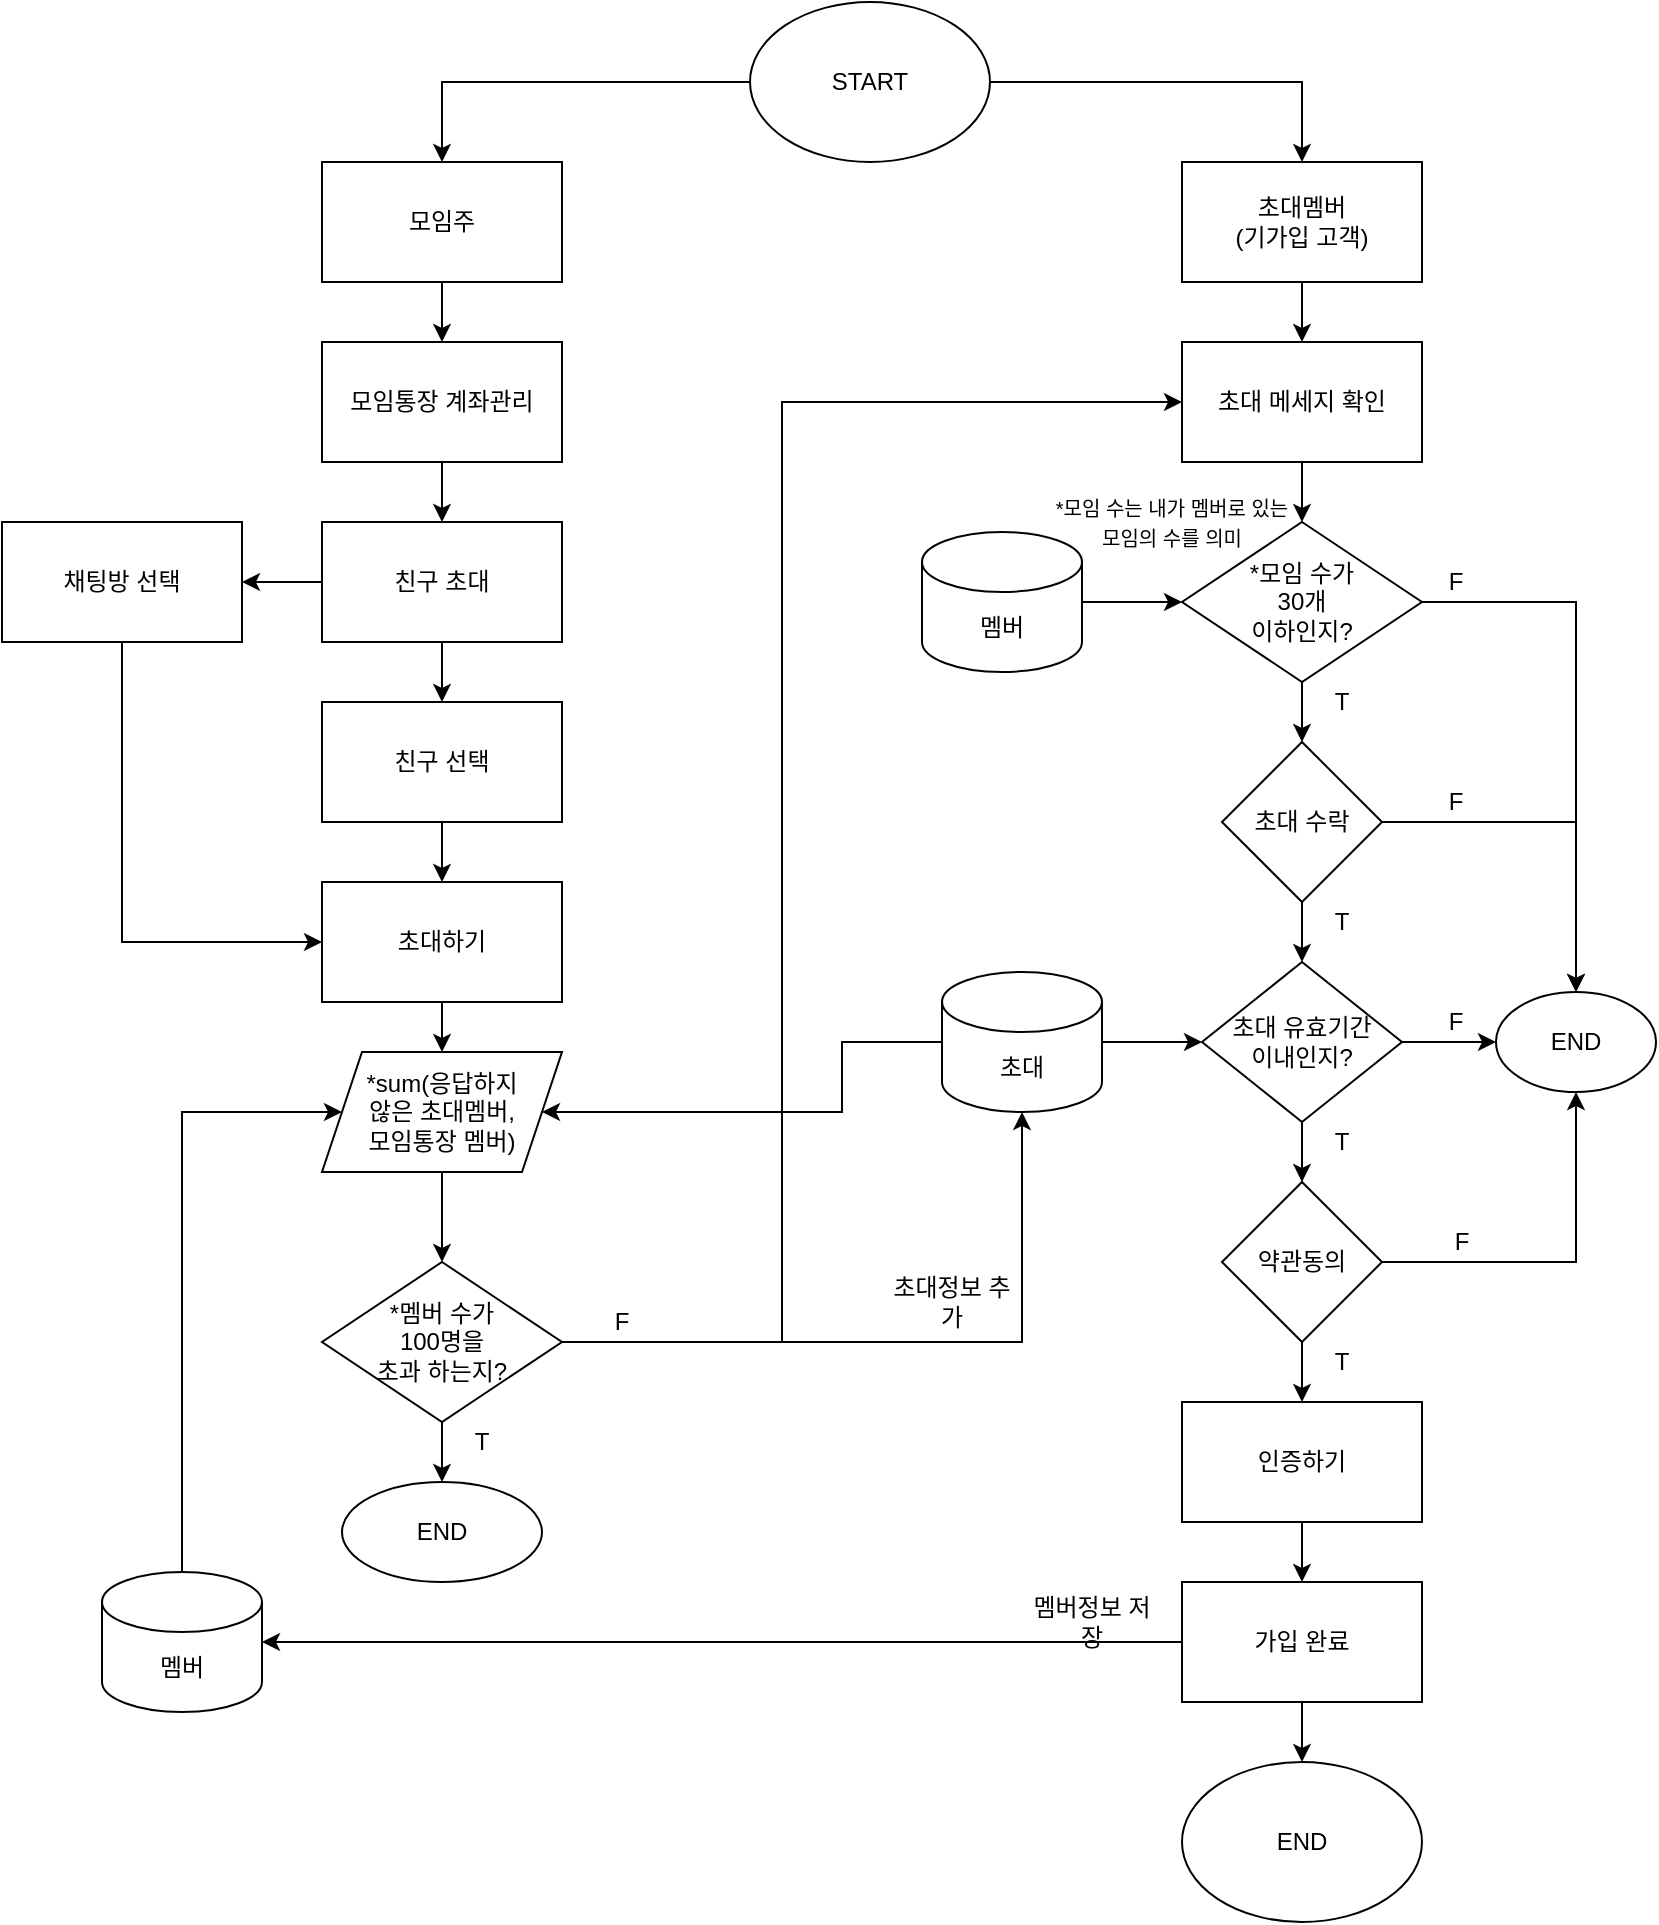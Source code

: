 <mxfile version="14.2.9" type="github">
  <diagram id="C5RBs43oDa-KdzZeNtuy" name="Page-1">
    <mxGraphModel dx="830" dy="549" grid="1" gridSize="10" guides="1" tooltips="1" connect="1" arrows="1" fold="1" page="1" pageScale="1" pageWidth="827" pageHeight="1169" math="0" shadow="0">
      <root>
        <mxCell id="WIyWlLk6GJQsqaUBKTNV-0" />
        <mxCell id="WIyWlLk6GJQsqaUBKTNV-1" parent="WIyWlLk6GJQsqaUBKTNV-0" />
        <mxCell id="hDotApyRSMBB-NTmGald-0" value="START" style="ellipse;whiteSpace=wrap;html=1;" vertex="1" parent="WIyWlLk6GJQsqaUBKTNV-1">
          <mxGeometry x="374" y="30" width="120" height="80" as="geometry" />
        </mxCell>
        <mxCell id="hDotApyRSMBB-NTmGald-7" value="" style="edgeStyle=orthogonalEdgeStyle;rounded=0;orthogonalLoop=1;jettySize=auto;html=1;" edge="1" parent="WIyWlLk6GJQsqaUBKTNV-1" source="hDotApyRSMBB-NTmGald-1" target="hDotApyRSMBB-NTmGald-5">
          <mxGeometry relative="1" as="geometry" />
        </mxCell>
        <mxCell id="hDotApyRSMBB-NTmGald-1" value="모임주" style="rounded=0;whiteSpace=wrap;html=1;" vertex="1" parent="WIyWlLk6GJQsqaUBKTNV-1">
          <mxGeometry x="160" y="110" width="120" height="60" as="geometry" />
        </mxCell>
        <mxCell id="hDotApyRSMBB-NTmGald-20" value="" style="edgeStyle=orthogonalEdgeStyle;rounded=0;orthogonalLoop=1;jettySize=auto;html=1;" edge="1" parent="WIyWlLk6GJQsqaUBKTNV-1" source="hDotApyRSMBB-NTmGald-2">
          <mxGeometry relative="1" as="geometry">
            <mxPoint x="650" y="200" as="targetPoint" />
          </mxGeometry>
        </mxCell>
        <mxCell id="hDotApyRSMBB-NTmGald-2" value="초대멤버&lt;br&gt;(기가입 고객)" style="rounded=0;whiteSpace=wrap;html=1;" vertex="1" parent="WIyWlLk6GJQsqaUBKTNV-1">
          <mxGeometry x="590" y="110" width="120" height="60" as="geometry" />
        </mxCell>
        <mxCell id="hDotApyRSMBB-NTmGald-3" value="" style="endArrow=classic;html=1;exitX=0;exitY=0.5;exitDx=0;exitDy=0;entryX=0.5;entryY=0;entryDx=0;entryDy=0;rounded=0;" edge="1" parent="WIyWlLk6GJQsqaUBKTNV-1" source="hDotApyRSMBB-NTmGald-0" target="hDotApyRSMBB-NTmGald-1">
          <mxGeometry width="50" height="50" relative="1" as="geometry">
            <mxPoint x="400" y="340" as="sourcePoint" />
            <mxPoint x="450" y="290" as="targetPoint" />
            <Array as="points">
              <mxPoint x="220" y="70" />
            </Array>
          </mxGeometry>
        </mxCell>
        <mxCell id="hDotApyRSMBB-NTmGald-4" value="" style="endArrow=classic;html=1;exitX=1;exitY=0.5;exitDx=0;exitDy=0;entryX=0.5;entryY=0;entryDx=0;entryDy=0;rounded=0;" edge="1" parent="WIyWlLk6GJQsqaUBKTNV-1" source="hDotApyRSMBB-NTmGald-0" target="hDotApyRSMBB-NTmGald-2">
          <mxGeometry width="50" height="50" relative="1" as="geometry">
            <mxPoint x="400" y="340" as="sourcePoint" />
            <mxPoint x="450" y="290" as="targetPoint" />
            <Array as="points">
              <mxPoint x="650" y="70" />
            </Array>
          </mxGeometry>
        </mxCell>
        <mxCell id="hDotApyRSMBB-NTmGald-10" value="" style="edgeStyle=orthogonalEdgeStyle;rounded=0;orthogonalLoop=1;jettySize=auto;html=1;" edge="1" parent="WIyWlLk6GJQsqaUBKTNV-1" source="hDotApyRSMBB-NTmGald-5" target="hDotApyRSMBB-NTmGald-8">
          <mxGeometry relative="1" as="geometry" />
        </mxCell>
        <mxCell id="hDotApyRSMBB-NTmGald-5" value="모임통장 계좌관리" style="rounded=0;whiteSpace=wrap;html=1;" vertex="1" parent="WIyWlLk6GJQsqaUBKTNV-1">
          <mxGeometry x="160" y="200" width="120" height="60" as="geometry" />
        </mxCell>
        <mxCell id="hDotApyRSMBB-NTmGald-12" value="" style="edgeStyle=orthogonalEdgeStyle;rounded=0;orthogonalLoop=1;jettySize=auto;html=1;" edge="1" parent="WIyWlLk6GJQsqaUBKTNV-1" source="hDotApyRSMBB-NTmGald-8" target="hDotApyRSMBB-NTmGald-11">
          <mxGeometry relative="1" as="geometry" />
        </mxCell>
        <mxCell id="hDotApyRSMBB-NTmGald-14" value="" style="edgeStyle=orthogonalEdgeStyle;rounded=0;orthogonalLoop=1;jettySize=auto;html=1;" edge="1" parent="WIyWlLk6GJQsqaUBKTNV-1" source="hDotApyRSMBB-NTmGald-8" target="hDotApyRSMBB-NTmGald-13">
          <mxGeometry relative="1" as="geometry" />
        </mxCell>
        <mxCell id="hDotApyRSMBB-NTmGald-8" value="친구 초대" style="rounded=0;whiteSpace=wrap;html=1;" vertex="1" parent="WIyWlLk6GJQsqaUBKTNV-1">
          <mxGeometry x="160" y="290" width="120" height="60" as="geometry" />
        </mxCell>
        <mxCell id="hDotApyRSMBB-NTmGald-16" value="" style="edgeStyle=orthogonalEdgeStyle;rounded=0;orthogonalLoop=1;jettySize=auto;html=1;" edge="1" parent="WIyWlLk6GJQsqaUBKTNV-1" source="hDotApyRSMBB-NTmGald-11" target="hDotApyRSMBB-NTmGald-15">
          <mxGeometry relative="1" as="geometry" />
        </mxCell>
        <mxCell id="hDotApyRSMBB-NTmGald-11" value="친구 선택" style="whiteSpace=wrap;html=1;rounded=0;" vertex="1" parent="WIyWlLk6GJQsqaUBKTNV-1">
          <mxGeometry x="160" y="380" width="120" height="60" as="geometry" />
        </mxCell>
        <mxCell id="hDotApyRSMBB-NTmGald-13" value="채팅방 선택" style="whiteSpace=wrap;html=1;rounded=0;" vertex="1" parent="WIyWlLk6GJQsqaUBKTNV-1">
          <mxGeometry y="290" width="120" height="60" as="geometry" />
        </mxCell>
        <mxCell id="hDotApyRSMBB-NTmGald-19" value="" style="edgeStyle=orthogonalEdgeStyle;rounded=0;orthogonalLoop=1;jettySize=auto;html=1;entryX=0;entryY=0.5;entryDx=0;entryDy=0;exitX=1;exitY=0.5;exitDx=0;exitDy=0;" edge="1" parent="WIyWlLk6GJQsqaUBKTNV-1" source="hDotApyRSMBB-NTmGald-46" target="hDotApyRSMBB-NTmGald-42">
          <mxGeometry relative="1" as="geometry">
            <mxPoint x="590" y="240" as="targetPoint" />
            <Array as="points">
              <mxPoint x="390" y="700" />
              <mxPoint x="390" y="230" />
            </Array>
          </mxGeometry>
        </mxCell>
        <mxCell id="hDotApyRSMBB-NTmGald-77" value="" style="edgeStyle=orthogonalEdgeStyle;rounded=0;orthogonalLoop=1;jettySize=auto;html=1;" edge="1" parent="WIyWlLk6GJQsqaUBKTNV-1" source="hDotApyRSMBB-NTmGald-15" target="hDotApyRSMBB-NTmGald-76">
          <mxGeometry relative="1" as="geometry" />
        </mxCell>
        <mxCell id="hDotApyRSMBB-NTmGald-15" value="초대하기" style="whiteSpace=wrap;html=1;rounded=0;" vertex="1" parent="WIyWlLk6GJQsqaUBKTNV-1">
          <mxGeometry x="160" y="470" width="120" height="60" as="geometry" />
        </mxCell>
        <mxCell id="hDotApyRSMBB-NTmGald-17" value="" style="endArrow=classic;html=1;exitX=0.5;exitY=1;exitDx=0;exitDy=0;entryX=0;entryY=0.5;entryDx=0;entryDy=0;rounded=0;" edge="1" parent="WIyWlLk6GJQsqaUBKTNV-1" source="hDotApyRSMBB-NTmGald-13" target="hDotApyRSMBB-NTmGald-15">
          <mxGeometry width="50" height="50" relative="1" as="geometry">
            <mxPoint x="420" y="420" as="sourcePoint" />
            <mxPoint x="470" y="370" as="targetPoint" />
            <Array as="points">
              <mxPoint x="60" y="500" />
            </Array>
          </mxGeometry>
        </mxCell>
        <mxCell id="hDotApyRSMBB-NTmGald-25" value="" style="edgeStyle=orthogonalEdgeStyle;rounded=0;orthogonalLoop=1;jettySize=auto;html=1;" edge="1" parent="WIyWlLk6GJQsqaUBKTNV-1" source="hDotApyRSMBB-NTmGald-23" target="hDotApyRSMBB-NTmGald-24">
          <mxGeometry relative="1" as="geometry" />
        </mxCell>
        <mxCell id="hDotApyRSMBB-NTmGald-27" value="" style="edgeStyle=orthogonalEdgeStyle;rounded=0;orthogonalLoop=1;jettySize=auto;html=1;entryX=0.5;entryY=0;entryDx=0;entryDy=0;" edge="1" parent="WIyWlLk6GJQsqaUBKTNV-1" source="hDotApyRSMBB-NTmGald-23" target="hDotApyRSMBB-NTmGald-26">
          <mxGeometry relative="1" as="geometry">
            <Array as="points">
              <mxPoint x="787" y="440" />
            </Array>
          </mxGeometry>
        </mxCell>
        <mxCell id="hDotApyRSMBB-NTmGald-23" value="초대 수락" style="rhombus;whiteSpace=wrap;html=1;" vertex="1" parent="WIyWlLk6GJQsqaUBKTNV-1">
          <mxGeometry x="610" y="400" width="80" height="80" as="geometry" />
        </mxCell>
        <mxCell id="hDotApyRSMBB-NTmGald-30" value="" style="edgeStyle=orthogonalEdgeStyle;rounded=0;orthogonalLoop=1;jettySize=auto;html=1;entryX=0;entryY=0.5;entryDx=0;entryDy=0;" edge="1" parent="WIyWlLk6GJQsqaUBKTNV-1" source="hDotApyRSMBB-NTmGald-24" target="hDotApyRSMBB-NTmGald-26">
          <mxGeometry relative="1" as="geometry">
            <Array as="points">
              <mxPoint x="740" y="550" />
              <mxPoint x="740" y="550" />
            </Array>
          </mxGeometry>
        </mxCell>
        <mxCell id="hDotApyRSMBB-NTmGald-33" value="" style="edgeStyle=orthogonalEdgeStyle;rounded=0;orthogonalLoop=1;jettySize=auto;html=1;" edge="1" parent="WIyWlLk6GJQsqaUBKTNV-1" source="hDotApyRSMBB-NTmGald-24">
          <mxGeometry relative="1" as="geometry">
            <mxPoint x="650" y="620" as="targetPoint" />
          </mxGeometry>
        </mxCell>
        <mxCell id="hDotApyRSMBB-NTmGald-24" value="초대&amp;nbsp;유효기간&lt;br&gt;이내인지?" style="rhombus;whiteSpace=wrap;html=1;" vertex="1" parent="WIyWlLk6GJQsqaUBKTNV-1">
          <mxGeometry x="600" y="510" width="100" height="80" as="geometry" />
        </mxCell>
        <mxCell id="hDotApyRSMBB-NTmGald-26" value="END" style="ellipse;whiteSpace=wrap;html=1;" vertex="1" parent="WIyWlLk6GJQsqaUBKTNV-1">
          <mxGeometry x="747" y="525" width="80" height="50" as="geometry" />
        </mxCell>
        <mxCell id="hDotApyRSMBB-NTmGald-28" value="F" style="text;html=1;strokeColor=none;fillColor=none;align=center;verticalAlign=middle;whiteSpace=wrap;rounded=0;" vertex="1" parent="WIyWlLk6GJQsqaUBKTNV-1">
          <mxGeometry x="707" y="420" width="40" height="20" as="geometry" />
        </mxCell>
        <mxCell id="hDotApyRSMBB-NTmGald-29" value="T" style="text;html=1;strokeColor=none;fillColor=none;align=center;verticalAlign=middle;whiteSpace=wrap;rounded=0;" vertex="1" parent="WIyWlLk6GJQsqaUBKTNV-1">
          <mxGeometry x="650" y="480" width="40" height="20" as="geometry" />
        </mxCell>
        <mxCell id="hDotApyRSMBB-NTmGald-31" value="F" style="text;html=1;strokeColor=none;fillColor=none;align=center;verticalAlign=middle;whiteSpace=wrap;rounded=0;" vertex="1" parent="WIyWlLk6GJQsqaUBKTNV-1">
          <mxGeometry x="707" y="530" width="40" height="20" as="geometry" />
        </mxCell>
        <mxCell id="hDotApyRSMBB-NTmGald-39" value="" style="edgeStyle=orthogonalEdgeStyle;rounded=0;orthogonalLoop=1;jettySize=auto;html=1;" edge="1" parent="WIyWlLk6GJQsqaUBKTNV-1" source="hDotApyRSMBB-NTmGald-34" target="hDotApyRSMBB-NTmGald-38">
          <mxGeometry relative="1" as="geometry" />
        </mxCell>
        <mxCell id="hDotApyRSMBB-NTmGald-34" value="약관동의" style="rhombus;whiteSpace=wrap;html=1;" vertex="1" parent="WIyWlLk6GJQsqaUBKTNV-1">
          <mxGeometry x="610" y="620" width="80" height="80" as="geometry" />
        </mxCell>
        <mxCell id="hDotApyRSMBB-NTmGald-36" value="" style="endArrow=classic;html=1;exitX=1;exitY=0.5;exitDx=0;exitDy=0;entryX=0.5;entryY=1;entryDx=0;entryDy=0;rounded=0;" edge="1" parent="WIyWlLk6GJQsqaUBKTNV-1" source="hDotApyRSMBB-NTmGald-34" target="hDotApyRSMBB-NTmGald-26">
          <mxGeometry width="50" height="50" relative="1" as="geometry">
            <mxPoint x="460" y="660" as="sourcePoint" />
            <mxPoint x="510" y="610" as="targetPoint" />
            <Array as="points">
              <mxPoint x="787" y="660" />
            </Array>
          </mxGeometry>
        </mxCell>
        <mxCell id="hDotApyRSMBB-NTmGald-37" value="T" style="text;html=1;strokeColor=none;fillColor=none;align=center;verticalAlign=middle;whiteSpace=wrap;rounded=0;" vertex="1" parent="WIyWlLk6GJQsqaUBKTNV-1">
          <mxGeometry x="650" y="590" width="40" height="20" as="geometry" />
        </mxCell>
        <mxCell id="hDotApyRSMBB-NTmGald-41" value="" style="edgeStyle=orthogonalEdgeStyle;rounded=0;orthogonalLoop=1;jettySize=auto;html=1;" edge="1" parent="WIyWlLk6GJQsqaUBKTNV-1" source="hDotApyRSMBB-NTmGald-38" target="hDotApyRSMBB-NTmGald-40">
          <mxGeometry relative="1" as="geometry" />
        </mxCell>
        <mxCell id="hDotApyRSMBB-NTmGald-38" value="인증하기" style="whiteSpace=wrap;html=1;" vertex="1" parent="WIyWlLk6GJQsqaUBKTNV-1">
          <mxGeometry x="590" y="730" width="120" height="60" as="geometry" />
        </mxCell>
        <mxCell id="hDotApyRSMBB-NTmGald-60" value="" style="edgeStyle=orthogonalEdgeStyle;rounded=0;orthogonalLoop=1;jettySize=auto;html=1;" edge="1" parent="WIyWlLk6GJQsqaUBKTNV-1" source="hDotApyRSMBB-NTmGald-40" target="hDotApyRSMBB-NTmGald-59">
          <mxGeometry relative="1" as="geometry" />
        </mxCell>
        <mxCell id="hDotApyRSMBB-NTmGald-68" value="" style="edgeStyle=orthogonalEdgeStyle;rounded=0;orthogonalLoop=1;jettySize=auto;html=1;entryX=1;entryY=0.5;entryDx=0;entryDy=0;entryPerimeter=0;" edge="1" parent="WIyWlLk6GJQsqaUBKTNV-1" source="hDotApyRSMBB-NTmGald-40" target="hDotApyRSMBB-NTmGald-72">
          <mxGeometry relative="1" as="geometry">
            <mxPoint x="480" y="850" as="targetPoint" />
          </mxGeometry>
        </mxCell>
        <mxCell id="hDotApyRSMBB-NTmGald-40" value="가입 완료" style="whiteSpace=wrap;html=1;" vertex="1" parent="WIyWlLk6GJQsqaUBKTNV-1">
          <mxGeometry x="590" y="820" width="120" height="60" as="geometry" />
        </mxCell>
        <mxCell id="hDotApyRSMBB-NTmGald-53" value="" style="edgeStyle=orthogonalEdgeStyle;rounded=0;orthogonalLoop=1;jettySize=auto;html=1;" edge="1" parent="WIyWlLk6GJQsqaUBKTNV-1" source="hDotApyRSMBB-NTmGald-42" target="hDotApyRSMBB-NTmGald-52">
          <mxGeometry relative="1" as="geometry" />
        </mxCell>
        <mxCell id="hDotApyRSMBB-NTmGald-42" value="초대 메세지 확인" style="rounded=0;whiteSpace=wrap;html=1;" vertex="1" parent="WIyWlLk6GJQsqaUBKTNV-1">
          <mxGeometry x="590" y="200" width="120" height="60" as="geometry" />
        </mxCell>
        <mxCell id="hDotApyRSMBB-NTmGald-44" value="T" style="text;html=1;strokeColor=none;fillColor=none;align=center;verticalAlign=middle;whiteSpace=wrap;rounded=0;" vertex="1" parent="WIyWlLk6GJQsqaUBKTNV-1">
          <mxGeometry x="650" y="700" width="40" height="20" as="geometry" />
        </mxCell>
        <mxCell id="hDotApyRSMBB-NTmGald-45" value="F" style="text;html=1;strokeColor=none;fillColor=none;align=center;verticalAlign=middle;whiteSpace=wrap;rounded=0;" vertex="1" parent="WIyWlLk6GJQsqaUBKTNV-1">
          <mxGeometry x="710" y="640" width="40" height="20" as="geometry" />
        </mxCell>
        <mxCell id="hDotApyRSMBB-NTmGald-49" value="" style="edgeStyle=orthogonalEdgeStyle;rounded=0;orthogonalLoop=1;jettySize=auto;html=1;" edge="1" parent="WIyWlLk6GJQsqaUBKTNV-1" source="hDotApyRSMBB-NTmGald-46" target="hDotApyRSMBB-NTmGald-48">
          <mxGeometry relative="1" as="geometry" />
        </mxCell>
        <mxCell id="hDotApyRSMBB-NTmGald-46" value="*멤버 수가&lt;br&gt;100명을&lt;br&gt;초과 하는지?" style="rhombus;whiteSpace=wrap;html=1;rounded=0;" vertex="1" parent="WIyWlLk6GJQsqaUBKTNV-1">
          <mxGeometry x="160" y="660" width="120" height="80" as="geometry" />
        </mxCell>
        <mxCell id="hDotApyRSMBB-NTmGald-48" value="END" style="ellipse;whiteSpace=wrap;html=1;rounded=0;" vertex="1" parent="WIyWlLk6GJQsqaUBKTNV-1">
          <mxGeometry x="170" y="770" width="100" height="50" as="geometry" />
        </mxCell>
        <mxCell id="hDotApyRSMBB-NTmGald-50" value="F" style="text;html=1;strokeColor=none;fillColor=none;align=center;verticalAlign=middle;whiteSpace=wrap;rounded=0;" vertex="1" parent="WIyWlLk6GJQsqaUBKTNV-1">
          <mxGeometry x="290" y="680" width="40" height="20" as="geometry" />
        </mxCell>
        <mxCell id="hDotApyRSMBB-NTmGald-51" value="T" style="text;html=1;strokeColor=none;fillColor=none;align=center;verticalAlign=middle;whiteSpace=wrap;rounded=0;" vertex="1" parent="WIyWlLk6GJQsqaUBKTNV-1">
          <mxGeometry x="220" y="740" width="40" height="20" as="geometry" />
        </mxCell>
        <mxCell id="hDotApyRSMBB-NTmGald-54" value="" style="edgeStyle=orthogonalEdgeStyle;rounded=0;orthogonalLoop=1;jettySize=auto;html=1;" edge="1" parent="WIyWlLk6GJQsqaUBKTNV-1" source="hDotApyRSMBB-NTmGald-52" target="hDotApyRSMBB-NTmGald-23">
          <mxGeometry relative="1" as="geometry" />
        </mxCell>
        <mxCell id="hDotApyRSMBB-NTmGald-52" value="*모임 수가&lt;br&gt;30개 &lt;br&gt;이하인지?" style="rhombus;whiteSpace=wrap;html=1;" vertex="1" parent="WIyWlLk6GJQsqaUBKTNV-1">
          <mxGeometry x="590" y="290" width="120" height="80" as="geometry" />
        </mxCell>
        <mxCell id="hDotApyRSMBB-NTmGald-55" value="" style="endArrow=classic;html=1;exitX=1;exitY=0.5;exitDx=0;exitDy=0;entryX=0.5;entryY=0;entryDx=0;entryDy=0;rounded=0;" edge="1" parent="WIyWlLk6GJQsqaUBKTNV-1" source="hDotApyRSMBB-NTmGald-52" target="hDotApyRSMBB-NTmGald-26">
          <mxGeometry width="50" height="50" relative="1" as="geometry">
            <mxPoint x="520" y="490" as="sourcePoint" />
            <mxPoint x="570" y="440" as="targetPoint" />
            <Array as="points">
              <mxPoint x="787" y="330" />
            </Array>
          </mxGeometry>
        </mxCell>
        <mxCell id="hDotApyRSMBB-NTmGald-56" value="F" style="text;html=1;strokeColor=none;fillColor=none;align=center;verticalAlign=middle;whiteSpace=wrap;rounded=0;" vertex="1" parent="WIyWlLk6GJQsqaUBKTNV-1">
          <mxGeometry x="707" y="310" width="40" height="20" as="geometry" />
        </mxCell>
        <mxCell id="hDotApyRSMBB-NTmGald-57" value="T" style="text;html=1;strokeColor=none;fillColor=none;align=center;verticalAlign=middle;whiteSpace=wrap;rounded=0;" vertex="1" parent="WIyWlLk6GJQsqaUBKTNV-1">
          <mxGeometry x="650" y="370" width="40" height="20" as="geometry" />
        </mxCell>
        <mxCell id="hDotApyRSMBB-NTmGald-59" value="END" style="ellipse;whiteSpace=wrap;html=1;rounded=0;" vertex="1" parent="WIyWlLk6GJQsqaUBKTNV-1">
          <mxGeometry x="590" y="910" width="120" height="80" as="geometry" />
        </mxCell>
        <mxCell id="hDotApyRSMBB-NTmGald-62" value="" style="edgeStyle=orthogonalEdgeStyle;rounded=0;orthogonalLoop=1;jettySize=auto;html=1;" edge="1" parent="WIyWlLk6GJQsqaUBKTNV-1" source="hDotApyRSMBB-NTmGald-61" target="hDotApyRSMBB-NTmGald-52">
          <mxGeometry relative="1" as="geometry" />
        </mxCell>
        <mxCell id="hDotApyRSMBB-NTmGald-61" value="멤버" style="shape=cylinder3;whiteSpace=wrap;html=1;boundedLbl=1;backgroundOutline=1;size=15;" vertex="1" parent="WIyWlLk6GJQsqaUBKTNV-1">
          <mxGeometry x="460" y="295" width="80" height="70" as="geometry" />
        </mxCell>
        <mxCell id="hDotApyRSMBB-NTmGald-65" value="" style="edgeStyle=orthogonalEdgeStyle;rounded=0;orthogonalLoop=1;jettySize=auto;html=1;" edge="1" parent="WIyWlLk6GJQsqaUBKTNV-1" source="hDotApyRSMBB-NTmGald-64" target="hDotApyRSMBB-NTmGald-24">
          <mxGeometry relative="1" as="geometry" />
        </mxCell>
        <mxCell id="hDotApyRSMBB-NTmGald-64" value="초대" style="shape=cylinder3;whiteSpace=wrap;html=1;boundedLbl=1;backgroundOutline=1;size=15;" vertex="1" parent="WIyWlLk6GJQsqaUBKTNV-1">
          <mxGeometry x="470" y="515" width="80" height="70" as="geometry" />
        </mxCell>
        <mxCell id="hDotApyRSMBB-NTmGald-66" value="" style="endArrow=classic;html=1;entryX=0.5;entryY=1;entryDx=0;entryDy=0;entryPerimeter=0;exitX=1;exitY=0.5;exitDx=0;exitDy=0;rounded=0;" edge="1" parent="WIyWlLk6GJQsqaUBKTNV-1" source="hDotApyRSMBB-NTmGald-46" target="hDotApyRSMBB-NTmGald-64">
          <mxGeometry width="50" height="50" relative="1" as="geometry">
            <mxPoint x="430" y="620" as="sourcePoint" />
            <mxPoint x="480" y="570" as="targetPoint" />
            <Array as="points">
              <mxPoint x="340" y="700" />
              <mxPoint x="510" y="700" />
              <mxPoint x="510" y="660" />
            </Array>
          </mxGeometry>
        </mxCell>
        <mxCell id="hDotApyRSMBB-NTmGald-72" value="멤버" style="shape=cylinder3;whiteSpace=wrap;html=1;boundedLbl=1;backgroundOutline=1;size=15;" vertex="1" parent="WIyWlLk6GJQsqaUBKTNV-1">
          <mxGeometry x="50" y="815" width="80" height="70" as="geometry" />
        </mxCell>
        <mxCell id="hDotApyRSMBB-NTmGald-73" value="" style="endArrow=classic;html=1;exitX=0.5;exitY=0;exitDx=0;exitDy=0;exitPerimeter=0;rounded=0;entryX=0;entryY=0.5;entryDx=0;entryDy=0;" edge="1" parent="WIyWlLk6GJQsqaUBKTNV-1" source="hDotApyRSMBB-NTmGald-72" target="hDotApyRSMBB-NTmGald-76">
          <mxGeometry width="50" height="50" relative="1" as="geometry">
            <mxPoint x="330" y="780" as="sourcePoint" />
            <mxPoint x="160" y="700" as="targetPoint" />
            <Array as="points">
              <mxPoint x="90" y="585" />
            </Array>
          </mxGeometry>
        </mxCell>
        <mxCell id="hDotApyRSMBB-NTmGald-74" value="멤버정보 저장" style="text;html=1;strokeColor=none;fillColor=none;align=center;verticalAlign=middle;whiteSpace=wrap;rounded=0;" vertex="1" parent="WIyWlLk6GJQsqaUBKTNV-1">
          <mxGeometry x="510" y="830" width="70" height="20" as="geometry" />
        </mxCell>
        <mxCell id="hDotApyRSMBB-NTmGald-75" value="초대정보 추가" style="text;html=1;strokeColor=none;fillColor=none;align=center;verticalAlign=middle;whiteSpace=wrap;rounded=0;" vertex="1" parent="WIyWlLk6GJQsqaUBKTNV-1">
          <mxGeometry x="440" y="670" width="70" height="20" as="geometry" />
        </mxCell>
        <mxCell id="hDotApyRSMBB-NTmGald-78" value="" style="edgeStyle=orthogonalEdgeStyle;rounded=0;orthogonalLoop=1;jettySize=auto;html=1;entryX=0.5;entryY=0;entryDx=0;entryDy=0;" edge="1" parent="WIyWlLk6GJQsqaUBKTNV-1" source="hDotApyRSMBB-NTmGald-76" target="hDotApyRSMBB-NTmGald-46">
          <mxGeometry relative="1" as="geometry" />
        </mxCell>
        <mxCell id="hDotApyRSMBB-NTmGald-76" value="*sum(응답하지 &lt;br&gt;않은 초대멤버,&lt;br&gt;모임통장 멤버)" style="shape=parallelogram;perimeter=parallelogramPerimeter;whiteSpace=wrap;html=1;fixedSize=1;rounded=0;" vertex="1" parent="WIyWlLk6GJQsqaUBKTNV-1">
          <mxGeometry x="160" y="555" width="120" height="60" as="geometry" />
        </mxCell>
        <mxCell id="hDotApyRSMBB-NTmGald-80" value="" style="endArrow=classic;html=1;exitX=0;exitY=0.5;exitDx=0;exitDy=0;exitPerimeter=0;entryX=1;entryY=0.5;entryDx=0;entryDy=0;rounded=0;" edge="1" parent="WIyWlLk6GJQsqaUBKTNV-1" source="hDotApyRSMBB-NTmGald-64" target="hDotApyRSMBB-NTmGald-76">
          <mxGeometry width="50" height="50" relative="1" as="geometry">
            <mxPoint x="470" y="560" as="sourcePoint" />
            <mxPoint x="440" y="490" as="targetPoint" />
            <Array as="points">
              <mxPoint x="420" y="550" />
              <mxPoint x="420" y="585" />
            </Array>
          </mxGeometry>
        </mxCell>
        <mxCell id="hDotApyRSMBB-NTmGald-82" value="&lt;font style=&quot;font-size: 10px&quot;&gt;*모임 수는 내가 멤버로 있는 &lt;br&gt;모임의 수를 의미&lt;/font&gt;" style="text;html=1;strokeColor=none;fillColor=none;align=center;verticalAlign=middle;whiteSpace=wrap;rounded=0;" vertex="1" parent="WIyWlLk6GJQsqaUBKTNV-1">
          <mxGeometry x="520" y="280" width="130" height="20" as="geometry" />
        </mxCell>
      </root>
    </mxGraphModel>
  </diagram>
</mxfile>
